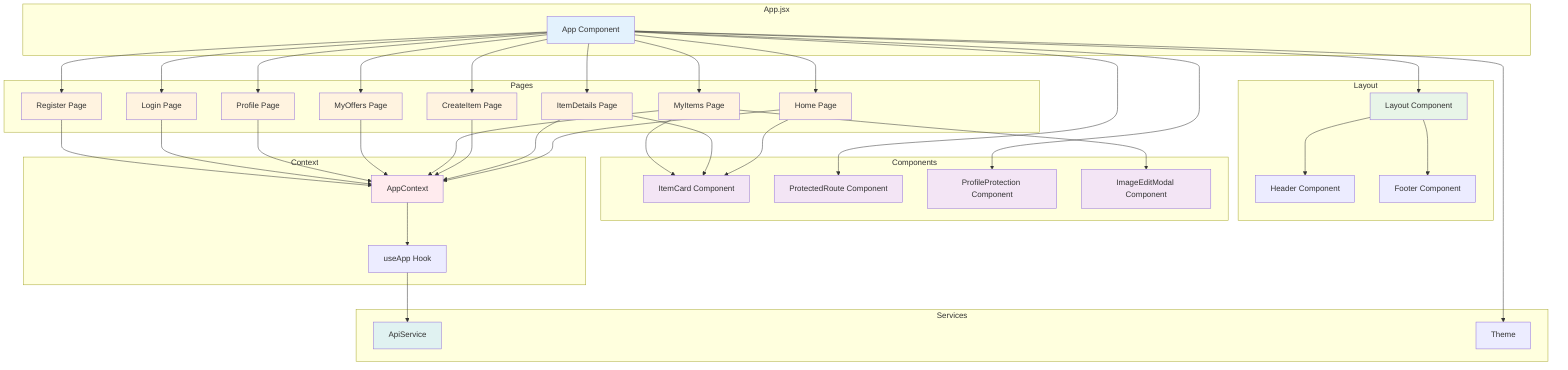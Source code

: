 graph TD
    subgraph App["App.jsx"]
        A["App Component"]
    end
    
    subgraph Layout["Layout"]
        B["Layout Component"]
        C["Header Component"]
        D["Footer Component"]
    end
    
    subgraph Pages["Pages"]
        E["Home Page"]
        F["ItemDetails Page"]
        G["CreateItem Page"]
        H["MyItems Page"]
        I["MyOffers Page"]
        J["Profile Page"]
        K["Login Page"]
        L["Register Page"]
    end
    
    subgraph Components["Components"]
        M["ItemCard Component"]
        N["ProtectedRoute Component"]
        O["ProfileProtection Component"]
        P["ImageEditModal Component"]
    end
    
    subgraph Context["Context"]
        Q["AppContext"]
        R["useApp Hook"]
    end
    
    subgraph Services["Services"]
        S["ApiService"]
        T["Theme"]
    end
    
    A --> B
    B --> C
    B --> D
    
    A --> E
    A --> F
    A --> G
    A --> H
    A --> I
    A --> J
    A --> K
    A --> L
    
    E --> M
    F --> M
    H --> M
    H --> P
    
    A --> N
    A --> O
    
    E --> Q
    F --> Q
    G --> Q
    H --> Q
    I --> Q
    J --> Q
    K --> Q
    L --> Q
    
    Q --> R
    R --> S
    
    A --> T
    
    style A fill:#e3f2fd
    style B fill:#e8f5e8
    style E fill:#fff3e0
    style F fill:#fff3e0
    style G fill:#fff3e0
    style H fill:#fff3e0
    style I fill:#fff3e0
    style J fill:#fff3e0
    style K fill:#fff3e0
    style L fill:#fff3e0
    style M fill:#f3e5f5
    style N fill:#f3e5f5
    style O fill:#f3e5f5
    style P fill:#f3e5f5
    style Q fill:#ffebee
    style S fill:#e0f2f1